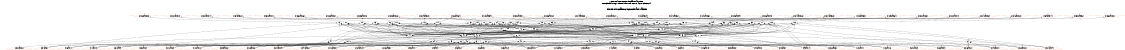 # Network structure generated by ABC

digraph network {
size = "7.5,10";
center = true;
edge [dir = back];

{
  node [shape = plaintext];
  edge [style = invis];
  LevelTitle1 [label=""];
  LevelTitle2 [label=""];
  Level5 [label = ""];
  Level4 [label = ""];
  Level3 [label = ""];
  Level2 [label = ""];
  Level1 [label = ""];
  Level0 [label = ""];
  LevelTitle1 ->  LevelTitle2 ->  Level5 ->  Level4 ->  Level3 ->  Level2 ->  Level1 ->  Level0;
}

{
  rank = same;
  LevelTitle1;
  title1 [shape=plaintext,
          fontsize=20,
          fontname = "Times-Roman",
          label="Network structure visualized by ABC\nBenchmark \"top\". Time was Wed Oct 16 16:07:29 2024. "
         ];
}

{
  rank = same;
  LevelTitle2;
  title2 [shape=plaintext,
          fontsize=18,
          fontname = "Times-Roman",
          label="The network contains 62 logic nodes and 0 latches.\n"
         ];
}

{
  rank = same;
  Level5;
  Node42 [label = "p_1332gat_585_", shape = invtriangle, color = coral, fillcolor = coral];
  Node43 [label = "p_1331gat_572_", shape = invtriangle, color = coral, fillcolor = coral];
  Node44 [label = "p_1334gat_577_", shape = invtriangle, color = coral, fillcolor = coral];
  Node45 [label = "p_1354gat_562_", shape = invtriangle, color = coral, fillcolor = coral];
  Node46 [label = "p_1352gat_570_", shape = invtriangle, color = coral, fillcolor = coral];
  Node47 [label = "p_1336gat_586_", shape = invtriangle, color = coral, fillcolor = coral];
  Node48 [label = "p_1330gat_576_", shape = invtriangle, color = coral, fillcolor = coral];
  Node49 [label = "p_1335gat_573_", shape = invtriangle, color = coral, fillcolor = coral];
  Node50 [label = "p_1353gat_566_", shape = invtriangle, color = coral, fillcolor = coral];
  Node51 [label = "p_1329gat_580_", shape = invtriangle, color = coral, fillcolor = coral];
  Node52 [label = "p_1328gat_584_", shape = invtriangle, color = coral, fillcolor = coral];
  Node53 [label = "p_1342gat_559_", shape = invtriangle, color = coral, fillcolor = coral];
  Node54 [label = "p_1351gat_557_", shape = invtriangle, color = coral, fillcolor = coral];
  Node55 [label = "p_1333gat_581_", shape = invtriangle, color = coral, fillcolor = coral];
  Node56 [label = "p_1349gat_565_", shape = invtriangle, color = coral, fillcolor = coral];
  Node57 [label = "p_1350gat_561_", shape = invtriangle, color = coral, fillcolor = coral];
  Node58 [label = "p_1348gat_569_", shape = invtriangle, color = coral, fillcolor = coral];
  Node59 [label = "p_1347gat_556_", shape = invtriangle, color = coral, fillcolor = coral];
  Node60 [label = "p_1341gat_563_", shape = invtriangle, color = coral, fillcolor = coral];
  Node61 [label = "p_1325gat_579_", shape = invtriangle, color = coral, fillcolor = coral];
  Node62 [label = "p_1326gat_575_", shape = invtriangle, color = coral, fillcolor = coral];
  Node63 [label = "p_1344gat_568_", shape = invtriangle, color = coral, fillcolor = coral];
  Node64 [label = "p_1324gat_583_", shape = invtriangle, color = coral, fillcolor = coral];
  Node65 [label = "p_1343gat_555_", shape = invtriangle, color = coral, fillcolor = coral];
  Node66 [label = "p_1345gat_564_", shape = invtriangle, color = coral, fillcolor = coral];
  Node67 [label = "p_1337gat_582_", shape = invtriangle, color = coral, fillcolor = coral];
  Node68 [label = "p_1327gat_571_", shape = invtriangle, color = coral, fillcolor = coral];
  Node69 [label = "p_1340gat_567_", shape = invtriangle, color = coral, fillcolor = coral];
  Node70 [label = "p_1346gat_560_", shape = invtriangle, color = coral, fillcolor = coral];
  Node71 [label = "p_1339gat_574_", shape = invtriangle, color = coral, fillcolor = coral];
  Node72 [label = "p_1355gat_558_", shape = invtriangle, color = coral, fillcolor = coral];
  Node73 [label = "p_1338gat_578_", shape = invtriangle, color = coral, fillcolor = coral];
}

{
  rank = same;
  Level4;
  Node75 [label = "75\n", shape = ellipse];
  Node101 [label = "101\n", shape = ellipse];
  Node103 [label = "103\n", shape = ellipse];
  Node104 [label = "104\n", shape = ellipse];
  Node107 [label = "107\n", shape = ellipse];
  Node108 [label = "108\n", shape = ellipse];
  Node110 [label = "110\n", shape = ellipse];
  Node111 [label = "111\n", shape = ellipse];
  Node112 [label = "112\n", shape = ellipse];
  Node113 [label = "113\n", shape = ellipse];
  Node114 [label = "114\n", shape = ellipse];
  Node115 [label = "115\n", shape = ellipse];
  Node117 [label = "117\n", shape = ellipse];
  Node118 [label = "118\n", shape = ellipse];
  Node119 [label = "119\n", shape = ellipse];
  Node120 [label = "120\n", shape = ellipse];
  Node121 [label = "121\n", shape = ellipse];
  Node122 [label = "122\n", shape = ellipse];
  Node123 [label = "123\n", shape = ellipse];
  Node124 [label = "124\n", shape = ellipse];
  Node125 [label = "125\n", shape = ellipse];
  Node126 [label = "126\n", shape = ellipse];
  Node127 [label = "127\n", shape = ellipse];
  Node128 [label = "128\n", shape = ellipse];
  Node129 [label = "129\n", shape = ellipse];
  Node130 [label = "130\n", shape = ellipse];
  Node131 [label = "131\n", shape = ellipse];
  Node132 [label = "132\n", shape = ellipse];
  Node133 [label = "133\n", shape = ellipse];
  Node134 [label = "134\n", shape = ellipse];
  Node135 [label = "135\n", shape = ellipse];
  Node136 [label = "136\n", shape = ellipse];
}

{
  rank = same;
  Level3;
  Node76 [label = "76\n", shape = ellipse];
  Node102 [label = "102\n", shape = ellipse];
  Node105 [label = "105\n", shape = ellipse];
  Node106 [label = "106\n", shape = ellipse];
  Node109 [label = "109\n", shape = ellipse];
  Node116 [label = "116\n", shape = ellipse];
}

{
  rank = same;
  Level2;
  Node77 [label = "77\n", shape = ellipse];
  Node81 [label = "81\n", shape = ellipse];
  Node85 [label = "85\n", shape = ellipse];
  Node88 [label = "88\n", shape = ellipse];
  Node91 [label = "91\n", shape = ellipse];
  Node93 [label = "93\n", shape = ellipse];
  Node96 [label = "96\n", shape = ellipse];
  Node99 [label = "99\n", shape = ellipse];
}

{
  rank = same;
  Level1;
  Node78 [label = "78\n", shape = ellipse];
  Node79 [label = "79\n", shape = ellipse];
  Node80 [label = "80\n", shape = ellipse];
  Node82 [label = "82\n", shape = ellipse];
  Node83 [label = "83\n", shape = ellipse];
  Node84 [label = "84\n", shape = ellipse];
  Node86 [label = "86\n", shape = ellipse];
  Node87 [label = "87\n", shape = ellipse];
  Node89 [label = "89\n", shape = ellipse];
  Node90 [label = "90\n", shape = ellipse];
  Node92 [label = "92\n", shape = ellipse];
  Node94 [label = "94\n", shape = ellipse];
  Node95 [label = "95\n", shape = ellipse];
  Node97 [label = "97\n", shape = ellipse];
  Node98 [label = "98\n", shape = ellipse];
  Node100 [label = "100\n", shape = ellipse];
}

{
  rank = same;
  Level0;
  Node1 [label = "p_127gat_18_", shape = triangle, color = coral, fillcolor = coral];
  Node2 [label = "p_155gat_22_", shape = triangle, color = coral, fillcolor = coral];
  Node3 [label = "p_120gat_17_", shape = triangle, color = coral, fillcolor = coral];
  Node4 [label = "p_64gat_9_", shape = triangle, color = coral, fillcolor = coral];
  Node5 [label = "p_106gat_15_", shape = triangle, color = coral, fillcolor = coral];
  Node6 [label = "p_204gat_29_", shape = triangle, color = coral, fillcolor = coral];
  Node7 [label = "p_1gat_0_", shape = triangle, color = coral, fillcolor = coral];
  Node8 [label = "p_43gat_6_", shape = triangle, color = coral, fillcolor = coral];
  Node9 [label = "p_85gat_12_", shape = triangle, color = coral, fillcolor = coral];
  Node10 [label = "p_141gat_20_", shape = triangle, color = coral, fillcolor = coral];
  Node11 [label = "p_183gat_26_", shape = triangle, color = coral, fillcolor = coral];
  Node12 [label = "p_57gat_8_", shape = triangle, color = coral, fillcolor = coral];
  Node13 [label = "p_148gat_21_", shape = triangle, color = coral, fillcolor = coral];
  Node14 [label = "p_169gat_24_", shape = triangle, color = coral, fillcolor = coral];
  Node15 [label = "p_225gat_32_", shape = triangle, color = coral, fillcolor = coral];
  Node16 [label = "p_99gat_14_", shape = triangle, color = coral, fillcolor = coral];
  Node17 [label = "p_230gat_37_", shape = triangle, color = coral, fillcolor = coral];
  Node18 [label = "p_134gat_19_", shape = triangle, color = coral, fillcolor = coral];
  Node19 [label = "p_162gat_23_", shape = triangle, color = coral, fillcolor = coral];
  Node20 [label = "p_29gat_4_", shape = triangle, color = coral, fillcolor = coral];
  Node21 [label = "p_78gat_11_", shape = triangle, color = coral, fillcolor = coral];
  Node22 [label = "p_226gat_33_", shape = triangle, color = coral, fillcolor = coral];
  Node23 [label = "p_22gat_3_", shape = triangle, color = coral, fillcolor = coral];
  Node24 [label = "p_231gat_38_", shape = triangle, color = coral, fillcolor = coral];
  Node25 [label = "p_36gat_5_", shape = triangle, color = coral, fillcolor = coral];
  Node26 [label = "p_113gat_16_", shape = triangle, color = coral, fillcolor = coral];
  Node27 [label = "p_8gat_1_", shape = triangle, color = coral, fillcolor = coral];
  Node28 [label = "p_50gat_7_", shape = triangle, color = coral, fillcolor = coral];
  Node29 [label = "p_227gat_34_", shape = triangle, color = coral, fillcolor = coral];
  Node30 [label = "p_92gat_13_", shape = triangle, color = coral, fillcolor = coral];
  Node31 [label = "p_197gat_28_", shape = triangle, color = coral, fillcolor = coral];
  Node32 [label = "p_232gat_39_", shape = triangle, color = coral, fillcolor = coral];
  Node33 [label = "p_233gat_40_", shape = triangle, color = coral, fillcolor = coral];
  Node34 [label = "p_71gat_10_", shape = triangle, color = coral, fillcolor = coral];
  Node35 [label = "p_190gat_27_", shape = triangle, color = coral, fillcolor = coral];
  Node36 [label = "p_15gat_2_", shape = triangle, color = coral, fillcolor = coral];
  Node37 [label = "p_228gat_35_", shape = triangle, color = coral, fillcolor = coral];
  Node38 [label = "p_176gat_25_", shape = triangle, color = coral, fillcolor = coral];
  Node39 [label = "p_218gat_31_", shape = triangle, color = coral, fillcolor = coral];
  Node40 [label = "p_211gat_30_", shape = triangle, color = coral, fillcolor = coral];
  Node41 [label = "p_229gat_36_", shape = triangle, color = coral, fillcolor = coral];
}

title1 -> title2 [style = invis];
title2 -> Node42 [style = invis];
title2 -> Node43 [style = invis];
title2 -> Node44 [style = invis];
title2 -> Node45 [style = invis];
title2 -> Node46 [style = invis];
title2 -> Node47 [style = invis];
title2 -> Node48 [style = invis];
title2 -> Node49 [style = invis];
title2 -> Node50 [style = invis];
title2 -> Node51 [style = invis];
title2 -> Node52 [style = invis];
title2 -> Node53 [style = invis];
title2 -> Node54 [style = invis];
title2 -> Node55 [style = invis];
title2 -> Node56 [style = invis];
title2 -> Node57 [style = invis];
title2 -> Node58 [style = invis];
title2 -> Node59 [style = invis];
title2 -> Node60 [style = invis];
title2 -> Node61 [style = invis];
title2 -> Node62 [style = invis];
title2 -> Node63 [style = invis];
title2 -> Node64 [style = invis];
title2 -> Node65 [style = invis];
title2 -> Node66 [style = invis];
title2 -> Node67 [style = invis];
title2 -> Node68 [style = invis];
title2 -> Node69 [style = invis];
title2 -> Node70 [style = invis];
title2 -> Node71 [style = invis];
title2 -> Node72 [style = invis];
title2 -> Node73 [style = invis];
Node42 -> Node43 [style = invis];
Node43 -> Node44 [style = invis];
Node44 -> Node45 [style = invis];
Node45 -> Node46 [style = invis];
Node46 -> Node47 [style = invis];
Node47 -> Node48 [style = invis];
Node48 -> Node49 [style = invis];
Node49 -> Node50 [style = invis];
Node50 -> Node51 [style = invis];
Node51 -> Node52 [style = invis];
Node52 -> Node53 [style = invis];
Node53 -> Node54 [style = invis];
Node54 -> Node55 [style = invis];
Node55 -> Node56 [style = invis];
Node56 -> Node57 [style = invis];
Node57 -> Node58 [style = invis];
Node58 -> Node59 [style = invis];
Node59 -> Node60 [style = invis];
Node60 -> Node61 [style = invis];
Node61 -> Node62 [style = invis];
Node62 -> Node63 [style = invis];
Node63 -> Node64 [style = invis];
Node64 -> Node65 [style = invis];
Node65 -> Node66 [style = invis];
Node66 -> Node67 [style = invis];
Node67 -> Node68 [style = invis];
Node68 -> Node69 [style = invis];
Node69 -> Node70 [style = invis];
Node70 -> Node71 [style = invis];
Node71 -> Node72 [style = invis];
Node72 -> Node73 [style = invis];
Node42 -> Node75 [style = solid];
Node43 -> Node101 [style = solid];
Node44 -> Node103 [style = solid];
Node45 -> Node104 [style = solid];
Node46 -> Node107 [style = solid];
Node47 -> Node108 [style = solid];
Node48 -> Node110 [style = solid];
Node49 -> Node111 [style = solid];
Node50 -> Node112 [style = solid];
Node51 -> Node113 [style = solid];
Node52 -> Node114 [style = solid];
Node53 -> Node115 [style = solid];
Node54 -> Node117 [style = solid];
Node55 -> Node118 [style = solid];
Node56 -> Node119 [style = solid];
Node57 -> Node120 [style = solid];
Node58 -> Node121 [style = solid];
Node59 -> Node122 [style = solid];
Node60 -> Node123 [style = solid];
Node61 -> Node124 [style = solid];
Node62 -> Node125 [style = solid];
Node63 -> Node126 [style = solid];
Node64 -> Node127 [style = solid];
Node65 -> Node128 [style = solid];
Node66 -> Node129 [style = solid];
Node67 -> Node130 [style = solid];
Node68 -> Node131 [style = solid];
Node69 -> Node132 [style = solid];
Node70 -> Node133 [style = solid];
Node71 -> Node134 [style = solid];
Node72 -> Node135 [style = solid];
Node73 -> Node136 [style = solid];
Node75 -> Node76 [style = solid];
Node75 -> Node77 [style = solid];
Node75 -> Node93 [style = solid];
Node75 -> Node96 [style = solid];
Node75 -> Node99 [style = solid];
Node75 -> Node12 [style = solid];
Node76 -> Node77 [style = solid];
Node76 -> Node81 [style = solid];
Node76 -> Node85 [style = solid];
Node76 -> Node88 [style = solid];
Node76 -> Node91 [style = solid];
Node77 -> Node78 [style = solid];
Node77 -> Node79 [style = solid];
Node77 -> Node80 [style = solid];
Node77 -> Node15 [style = solid];
Node77 -> Node33 [style = solid];
Node78 -> Node2 [style = solid];
Node78 -> Node10 [style = solid];
Node78 -> Node13 [style = solid];
Node78 -> Node19 [style = solid];
Node79 -> Node1 [style = solid];
Node79 -> Node3 [style = solid];
Node79 -> Node18 [style = solid];
Node79 -> Node26 [style = solid];
Node80 -> Node7 [style = solid];
Node80 -> Node9 [style = solid];
Node80 -> Node12 [style = solid];
Node80 -> Node20 [style = solid];
Node81 -> Node82 [style = solid];
Node81 -> Node83 [style = solid];
Node81 -> Node84 [style = solid];
Node81 -> Node32 [style = solid];
Node81 -> Node33 [style = solid];
Node82 -> Node5 [style = solid];
Node82 -> Node9 [style = solid];
Node82 -> Node16 [style = solid];
Node82 -> Node30 [style = solid];
Node83 -> Node8 [style = solid];
Node83 -> Node20 [style = solid];
Node83 -> Node25 [style = solid];
Node83 -> Node28 [style = solid];
Node84 -> Node18 [style = solid];
Node84 -> Node19 [style = solid];
Node84 -> Node35 [style = solid];
Node84 -> Node39 [style = solid];
Node85 -> Node79 [style = solid];
Node85 -> Node86 [style = solid];
Node85 -> Node87 [style = solid];
Node85 -> Node29 [style = solid];
Node85 -> Node33 [style = solid];
Node86 -> Node11 [style = solid];
Node86 -> Node14 [style = solid];
Node86 -> Node35 [style = solid];
Node86 -> Node38 [style = solid];
Node87 -> Node8 [style = solid];
Node87 -> Node16 [style = solid];
Node87 -> Node34 [style = solid];
Node87 -> Node36 [style = solid];
Node88 -> Node78 [style = solid];
Node88 -> Node89 [style = solid];
Node88 -> Node90 [style = solid];
Node88 -> Node33 [style = solid];
Node88 -> Node37 [style = solid];
Node89 -> Node6 [style = solid];
Node89 -> Node31 [style = solid];
Node89 -> Node39 [style = solid];
Node89 -> Node40 [style = solid];
Node90 -> Node5 [style = solid];
Node90 -> Node21 [style = solid];
Node90 -> Node23 [style = solid];
Node90 -> Node28 [style = solid];
Node91 -> Node86 [style = solid];
Node91 -> Node89 [style = solid];
Node91 -> Node92 [style = solid];
Node91 -> Node22 [style = solid];
Node91 -> Node33 [style = solid];
Node92 -> Node4 [style = solid];
Node92 -> Node25 [style = solid];
Node92 -> Node27 [style = solid];
Node92 -> Node30 [style = solid];
Node93 -> Node82 [style = solid];
Node93 -> Node94 [style = solid];
Node93 -> Node95 [style = solid];
Node93 -> Node17 [style = solid];
Node93 -> Node33 [style = solid];
Node94 -> Node4 [style = solid];
Node94 -> Node12 [style = solid];
Node94 -> Node21 [style = solid];
Node94 -> Node34 [style = solid];
Node95 -> Node3 [style = solid];
Node95 -> Node6 [style = solid];
Node95 -> Node13 [style = solid];
Node95 -> Node38 [style = solid];
Node96 -> Node83 [style = solid];
Node96 -> Node97 [style = solid];
Node96 -> Node98 [style = solid];
Node96 -> Node33 [style = solid];
Node96 -> Node41 [style = solid];
Node97 -> Node7 [style = solid];
Node97 -> Node23 [style = solid];
Node97 -> Node27 [style = solid];
Node97 -> Node36 [style = solid];
Node98 -> Node10 [style = solid];
Node98 -> Node14 [style = solid];
Node98 -> Node26 [style = solid];
Node98 -> Node31 [style = solid];
Node99 -> Node94 [style = solid];
Node99 -> Node97 [style = solid];
Node99 -> Node100 [style = solid];
Node99 -> Node24 [style = solid];
Node99 -> Node33 [style = solid];
Node100 -> Node1 [style = solid];
Node100 -> Node2 [style = solid];
Node100 -> Node11 [style = solid];
Node100 -> Node40 [style = solid];
Node101 -> Node102 [style = solid];
Node101 -> Node88 [style = solid];
Node101 -> Node93 [style = solid];
Node101 -> Node96 [style = solid];
Node101 -> Node99 [style = solid];
Node101 -> Node28 [style = solid];
Node102 -> Node77 [style = solid];
Node102 -> Node81 [style = solid];
Node102 -> Node85 [style = solid];
Node102 -> Node88 [style = solid];
Node102 -> Node91 [style = solid];
Node103 -> Node76 [style = solid];
Node103 -> Node85 [style = solid];
Node103 -> Node93 [style = solid];
Node103 -> Node96 [style = solid];
Node103 -> Node99 [style = solid];
Node103 -> Node34 [style = solid];
Node104 -> Node105 [style = solid];
Node104 -> Node106 [style = solid];
Node104 -> Node91 [style = solid];
Node104 -> Node99 [style = solid];
Node104 -> Node40 [style = solid];
Node105 -> Node77 [style = solid];
Node105 -> Node85 [style = solid];
Node106 -> Node81 [style = solid];
Node106 -> Node88 [style = solid];
Node106 -> Node93 [style = solid];
Node106 -> Node96 [style = solid];
Node106 -> Node99 [style = solid];
Node107 -> Node105 [style = solid];
Node107 -> Node106 [style = solid];
Node107 -> Node91 [style = solid];
Node107 -> Node96 [style = solid];
Node107 -> Node31 [style = solid];
Node108 -> Node102 [style = solid];
Node108 -> Node109 [style = solid];
Node108 -> Node77 [style = solid];
Node108 -> Node93 [style = solid];
Node108 -> Node9 [style = solid];
Node109 -> Node96 [style = solid];
Node109 -> Node99 [style = solid];
Node110 -> Node102 [style = solid];
Node110 -> Node85 [style = solid];
Node110 -> Node93 [style = solid];
Node110 -> Node96 [style = solid];
Node110 -> Node99 [style = solid];
Node110 -> Node8 [style = solid];
Node111 -> Node76 [style = solid];
Node111 -> Node88 [style = solid];
Node111 -> Node93 [style = solid];
Node111 -> Node96 [style = solid];
Node111 -> Node99 [style = solid];
Node111 -> Node21 [style = solid];
Node112 -> Node105 [style = solid];
Node112 -> Node106 [style = solid];
Node112 -> Node91 [style = solid];
Node112 -> Node93 [style = solid];
Node112 -> Node6 [style = solid];
Node113 -> Node102 [style = solid];
Node113 -> Node91 [style = solid];
Node113 -> Node93 [style = solid];
Node113 -> Node96 [style = solid];
Node113 -> Node99 [style = solid];
Node113 -> Node25 [style = solid];
Node114 -> Node102 [style = solid];
Node114 -> Node77 [style = solid];
Node114 -> Node93 [style = solid];
Node114 -> Node96 [style = solid];
Node114 -> Node99 [style = solid];
Node114 -> Node20 [style = solid];
Node115 -> Node116 [style = solid];
Node115 -> Node77 [style = solid];
Node115 -> Node85 [style = solid];
Node115 -> Node91 [style = solid];
Node115 -> Node99 [style = solid];
Node115 -> Node1 [style = solid];
Node116 -> Node81 [style = solid];
Node116 -> Node88 [style = solid];
Node116 -> Node93 [style = solid];
Node116 -> Node96 [style = solid];
Node116 -> Node99 [style = solid];
Node117 -> Node116 [style = solid];
Node117 -> Node77 [style = solid];
Node117 -> Node81 [style = solid];
Node117 -> Node85 [style = solid];
Node117 -> Node91 [style = solid];
Node117 -> Node35 [style = solid];
Node118 -> Node76 [style = solid];
Node118 -> Node91 [style = solid];
Node118 -> Node93 [style = solid];
Node118 -> Node96 [style = solid];
Node118 -> Node99 [style = solid];
Node118 -> Node4 [style = solid];
Node119 -> Node116 [style = solid];
Node119 -> Node77 [style = solid];
Node119 -> Node85 [style = solid];
Node119 -> Node91 [style = solid];
Node119 -> Node93 [style = solid];
Node119 -> Node38 [style = solid];
Node120 -> Node116 [style = solid];
Node120 -> Node77 [style = solid];
Node120 -> Node85 [style = solid];
Node120 -> Node91 [style = solid];
Node120 -> Node99 [style = solid];
Node120 -> Node11 [style = solid];
Node121 -> Node116 [style = solid];
Node121 -> Node77 [style = solid];
Node121 -> Node85 [style = solid];
Node121 -> Node91 [style = solid];
Node121 -> Node96 [style = solid];
Node121 -> Node14 [style = solid];
Node122 -> Node106 [style = solid];
Node122 -> Node77 [style = solid];
Node122 -> Node81 [style = solid];
Node122 -> Node85 [style = solid];
Node122 -> Node91 [style = solid];
Node122 -> Node19 [style = solid];
Node123 -> Node116 [style = solid];
Node123 -> Node77 [style = solid];
Node123 -> Node85 [style = solid];
Node123 -> Node91 [style = solid];
Node123 -> Node93 [style = solid];
Node123 -> Node3 [style = solid];
Node124 -> Node76 [style = solid];
Node124 -> Node91 [style = solid];
Node124 -> Node93 [style = solid];
Node124 -> Node96 [style = solid];
Node124 -> Node99 [style = solid];
Node124 -> Node27 [style = solid];
Node125 -> Node76 [style = solid];
Node125 -> Node85 [style = solid];
Node125 -> Node93 [style = solid];
Node125 -> Node96 [style = solid];
Node125 -> Node99 [style = solid];
Node125 -> Node36 [style = solid];
Node126 -> Node106 [style = solid];
Node126 -> Node77 [style = solid];
Node126 -> Node85 [style = solid];
Node126 -> Node91 [style = solid];
Node126 -> Node96 [style = solid];
Node126 -> Node10 [style = solid];
Node127 -> Node76 [style = solid];
Node127 -> Node77 [style = solid];
Node127 -> Node93 [style = solid];
Node127 -> Node96 [style = solid];
Node127 -> Node99 [style = solid];
Node127 -> Node7 [style = solid];
Node128 -> Node116 [style = solid];
Node128 -> Node77 [style = solid];
Node128 -> Node81 [style = solid];
Node128 -> Node85 [style = solid];
Node128 -> Node91 [style = solid];
Node128 -> Node18 [style = solid];
Node129 -> Node106 [style = solid];
Node129 -> Node77 [style = solid];
Node129 -> Node85 [style = solid];
Node129 -> Node91 [style = solid];
Node129 -> Node93 [style = solid];
Node129 -> Node13 [style = solid];
Node130 -> Node102 [style = solid];
Node130 -> Node109 [style = solid];
Node130 -> Node91 [style = solid];
Node130 -> Node93 [style = solid];
Node130 -> Node30 [style = solid];
Node131 -> Node76 [style = solid];
Node131 -> Node88 [style = solid];
Node131 -> Node93 [style = solid];
Node131 -> Node96 [style = solid];
Node131 -> Node99 [style = solid];
Node131 -> Node23 [style = solid];
Node132 -> Node116 [style = solid];
Node132 -> Node77 [style = solid];
Node132 -> Node85 [style = solid];
Node132 -> Node91 [style = solid];
Node132 -> Node96 [style = solid];
Node132 -> Node26 [style = solid];
Node133 -> Node106 [style = solid];
Node133 -> Node77 [style = solid];
Node133 -> Node85 [style = solid];
Node133 -> Node91 [style = solid];
Node133 -> Node99 [style = solid];
Node133 -> Node2 [style = solid];
Node134 -> Node102 [style = solid];
Node134 -> Node109 [style = solid];
Node134 -> Node88 [style = solid];
Node134 -> Node93 [style = solid];
Node134 -> Node5 [style = solid];
Node135 -> Node105 [style = solid];
Node135 -> Node106 [style = solid];
Node135 -> Node81 [style = solid];
Node135 -> Node91 [style = solid];
Node135 -> Node39 [style = solid];
Node136 -> Node102 [style = solid];
Node136 -> Node109 [style = solid];
Node136 -> Node85 [style = solid];
Node136 -> Node93 [style = solid];
Node136 -> Node16 [style = solid];
}

